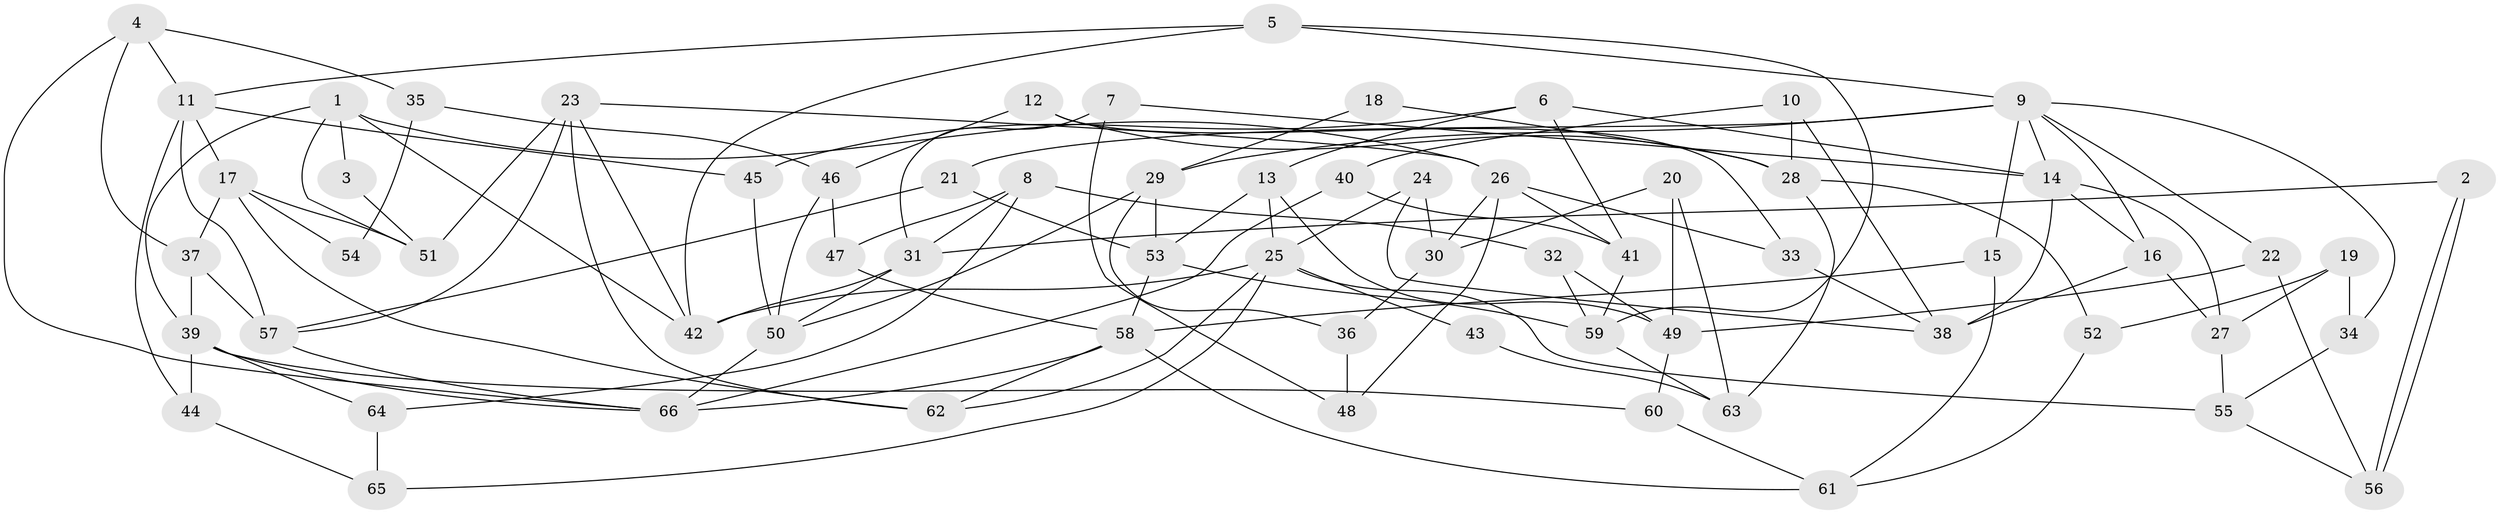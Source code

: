 // coarse degree distribution, {5: 0.28205128205128205, 2: 0.05128205128205128, 1: 0.02564102564102564, 7: 0.05128205128205128, 4: 0.1282051282051282, 6: 0.20512820512820512, 9: 0.05128205128205128, 3: 0.15384615384615385, 8: 0.05128205128205128}
// Generated by graph-tools (version 1.1) at 2025/23/03/03/25 07:23:58]
// undirected, 66 vertices, 132 edges
graph export_dot {
graph [start="1"]
  node [color=gray90,style=filled];
  1;
  2;
  3;
  4;
  5;
  6;
  7;
  8;
  9;
  10;
  11;
  12;
  13;
  14;
  15;
  16;
  17;
  18;
  19;
  20;
  21;
  22;
  23;
  24;
  25;
  26;
  27;
  28;
  29;
  30;
  31;
  32;
  33;
  34;
  35;
  36;
  37;
  38;
  39;
  40;
  41;
  42;
  43;
  44;
  45;
  46;
  47;
  48;
  49;
  50;
  51;
  52;
  53;
  54;
  55;
  56;
  57;
  58;
  59;
  60;
  61;
  62;
  63;
  64;
  65;
  66;
  1 -- 39;
  1 -- 42;
  1 -- 3;
  1 -- 26;
  1 -- 51;
  2 -- 31;
  2 -- 56;
  2 -- 56;
  3 -- 51;
  4 -- 66;
  4 -- 11;
  4 -- 35;
  4 -- 37;
  5 -- 11;
  5 -- 59;
  5 -- 9;
  5 -- 42;
  6 -- 14;
  6 -- 13;
  6 -- 41;
  6 -- 45;
  7 -- 14;
  7 -- 31;
  7 -- 48;
  8 -- 32;
  8 -- 64;
  8 -- 31;
  8 -- 47;
  9 -- 21;
  9 -- 14;
  9 -- 15;
  9 -- 16;
  9 -- 22;
  9 -- 29;
  9 -- 34;
  10 -- 38;
  10 -- 40;
  10 -- 28;
  11 -- 17;
  11 -- 57;
  11 -- 44;
  11 -- 45;
  12 -- 46;
  12 -- 28;
  12 -- 33;
  13 -- 49;
  13 -- 53;
  13 -- 25;
  14 -- 16;
  14 -- 27;
  14 -- 38;
  15 -- 58;
  15 -- 61;
  16 -- 38;
  16 -- 27;
  17 -- 51;
  17 -- 37;
  17 -- 54;
  17 -- 62;
  18 -- 28;
  18 -- 29;
  19 -- 27;
  19 -- 34;
  19 -- 52;
  20 -- 49;
  20 -- 30;
  20 -- 63;
  21 -- 57;
  21 -- 53;
  22 -- 56;
  22 -- 49;
  23 -- 62;
  23 -- 42;
  23 -- 26;
  23 -- 51;
  23 -- 57;
  24 -- 38;
  24 -- 30;
  24 -- 25;
  25 -- 42;
  25 -- 43;
  25 -- 55;
  25 -- 62;
  25 -- 65;
  26 -- 30;
  26 -- 33;
  26 -- 41;
  26 -- 48;
  27 -- 55;
  28 -- 63;
  28 -- 52;
  29 -- 50;
  29 -- 36;
  29 -- 53;
  30 -- 36;
  31 -- 42;
  31 -- 50;
  32 -- 59;
  32 -- 49;
  33 -- 38;
  34 -- 55;
  35 -- 46;
  35 -- 54;
  36 -- 48;
  37 -- 57;
  37 -- 39;
  39 -- 66;
  39 -- 44;
  39 -- 60;
  39 -- 64;
  40 -- 66;
  40 -- 41;
  41 -- 59;
  43 -- 63;
  44 -- 65;
  45 -- 50;
  46 -- 50;
  46 -- 47;
  47 -- 58;
  49 -- 60;
  50 -- 66;
  52 -- 61;
  53 -- 58;
  53 -- 59;
  55 -- 56;
  57 -- 66;
  58 -- 61;
  58 -- 62;
  58 -- 66;
  59 -- 63;
  60 -- 61;
  64 -- 65;
}
